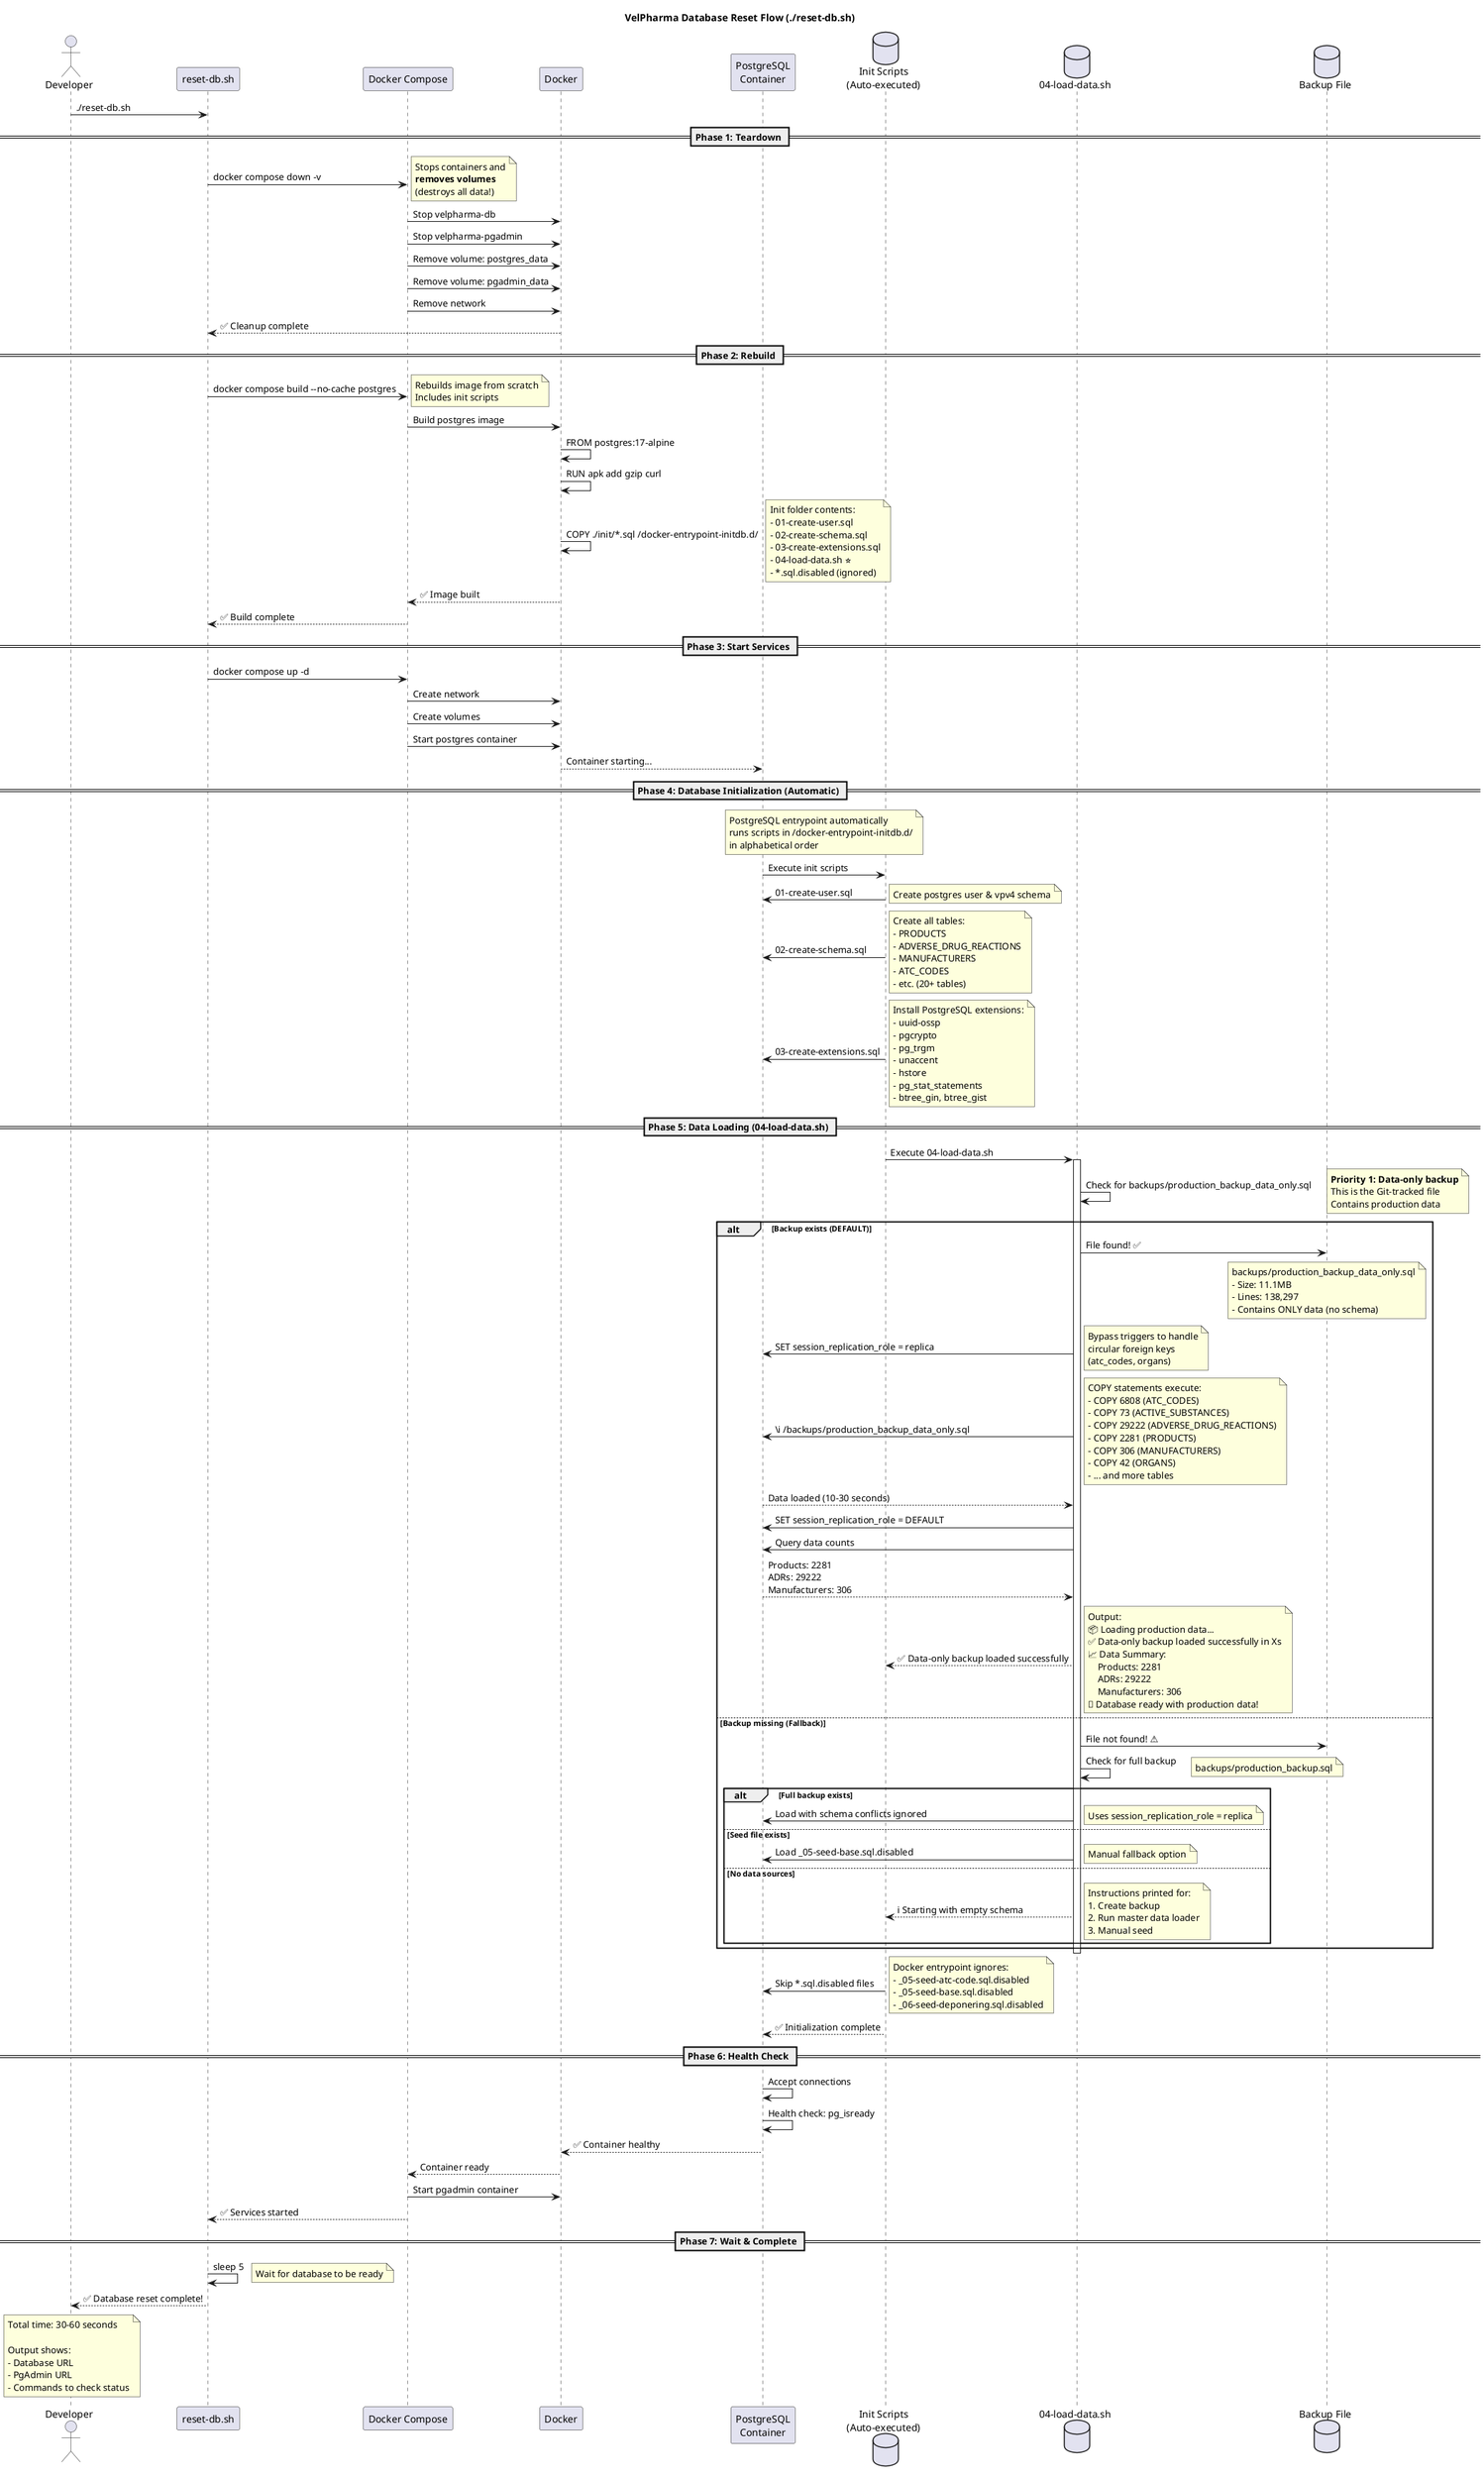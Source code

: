@startuml reset-db-sequence
title VelPharma Database Reset Flow (./reset-db.sh)

actor Developer
participant "reset-db.sh" as Script
participant "Docker Compose" as Compose
participant "Docker" as Docker
participant "PostgreSQL\nContainer" as Postgres
database "Init Scripts\n(Auto-executed)" as Init
database "04-load-data.sh" as Loader
database "Backup File" as Backup

Developer -> Script: ./reset-db.sh

== Phase 1: Teardown ==
Script -> Compose: docker compose down -v
note right
  Stops containers and
  **removes volumes**
  (destroys all data!)
end note
Compose -> Docker: Stop velpharma-db
Compose -> Docker: Stop velpharma-pgadmin
Compose -> Docker: Remove volume: postgres_data
Compose -> Docker: Remove volume: pgadmin_data
Compose -> Docker: Remove network
Docker --> Script: ✅ Cleanup complete

== Phase 2: Rebuild ==
Script -> Compose: docker compose build --no-cache postgres
note right
  Rebuilds image from scratch
  Includes init scripts
end note
Compose -> Docker: Build postgres image
Docker -> Docker: FROM postgres:17-alpine
Docker -> Docker: RUN apk add gzip curl
Docker -> Docker: COPY ./init/*.sql /docker-entrypoint-initdb.d/
note right
  Init folder contents:
  - 01-create-user.sql
  - 02-create-schema.sql
  - 03-create-extensions.sql
  - 04-load-data.sh ⭐
  - *.sql.disabled (ignored)
end note
Docker --> Compose: ✅ Image built
Compose --> Script: ✅ Build complete

== Phase 3: Start Services ==
Script -> Compose: docker compose up -d
Compose -> Docker: Create network
Compose -> Docker: Create volumes
Compose -> Docker: Start postgres container
Docker --> Postgres: Container starting...

== Phase 4: Database Initialization (Automatic) ==
note over Postgres, Init
  PostgreSQL entrypoint automatically
  runs scripts in /docker-entrypoint-initdb.d/
  in alphabetical order
end note

Postgres -> Init: Execute init scripts
Init -> Postgres: 01-create-user.sql
note right: Create postgres user & vpv4 schema
Init -> Postgres: 02-create-schema.sql
note right
  Create all tables:
  - PRODUCTS
  - ADVERSE_DRUG_REACTIONS
  - MANUFACTURERS
  - ATC_CODES
  - etc. (20+ tables)
end note
Init -> Postgres: 03-create-extensions.sql
note right
  Install PostgreSQL extensions:
  - uuid-ossp
  - pgcrypto
  - pg_trgm
  - unaccent
  - hstore
  - pg_stat_statements
  - btree_gin, btree_gist
end note

== Phase 5: Data Loading (04-load-data.sh) ==
Init -> Loader: Execute 04-load-data.sh
activate Loader

Loader -> Loader: Check for backups/production_backup_data_only.sql
note right
  **Priority 1: Data-only backup**
  This is the Git-tracked file
  Contains production data
end note

alt Backup exists (DEFAULT)
    Loader -> Backup: File found! ✅
    note over Backup
      backups/production_backup_data_only.sql
      - Size: 11.1MB
      - Lines: 138,297
      - Contains ONLY data (no schema)
    end note

    Loader -> Postgres: SET session_replication_role = replica
    note right
      Bypass triggers to handle
      circular foreign keys
      (atc_codes, organs)
    end note

    Loader -> Postgres: \\i /backups/production_backup_data_only.sql
    note right
      COPY statements execute:
      - COPY 6808 (ATC_CODES)
      - COPY 73 (ACTIVE_SUBSTANCES)
      - COPY 29222 (ADVERSE_DRUG_REACTIONS)
      - COPY 2281 (PRODUCTS)
      - COPY 306 (MANUFACTURERS)
      - COPY 42 (ORGANS)
      - ... and more tables
    end note

    Postgres --> Loader: Data loaded (10-30 seconds)

    Loader -> Postgres: SET session_replication_role = DEFAULT

    Loader -> Postgres: Query data counts
    Postgres --> Loader: Products: 2281\nADRs: 29222\nManufacturers: 306

    Loader --> Init: ✅ Data-only backup loaded successfully
    note right
      Output:
      📦 Loading production data...
      ✅ Data-only backup loaded successfully in Xs
      📈 Data Summary:
          Products: 2281
          ADRs: 29222
          Manufacturers: 306
      🎉 Database ready with production data!
    end note

else Backup missing (Fallback)
    Loader -> Backup: File not found! ⚠️
    Loader -> Loader: Check for full backup
    note right: backups/production_backup.sql

    alt Full backup exists
        Loader -> Postgres: Load with schema conflicts ignored
        note right: Uses session_replication_role = replica
    else Seed file exists
        Loader -> Postgres: Load _05-seed-base.sql.disabled
        note right: Manual fallback option
    else No data sources
        Loader --> Init: ℹ️ Starting with empty schema
        note right
          Instructions printed for:
          1. Create backup
          2. Run master data loader
          3. Manual seed
        end note
    end
end

deactivate Loader

Init -> Postgres: Skip *.sql.disabled files
note right
  Docker entrypoint ignores:
  - _05-seed-atc-code.sql.disabled
  - _05-seed-base.sql.disabled
  - _06-seed-deponering.sql.disabled
end note

Init --> Postgres: ✅ Initialization complete

== Phase 6: Health Check ==
Postgres -> Postgres: Accept connections
Postgres -> Postgres: Health check: pg_isready
Postgres --> Docker: ✅ Container healthy

Docker --> Compose: Container ready
Compose -> Docker: Start pgadmin container
Compose --> Script: ✅ Services started

== Phase 7: Wait & Complete ==
Script -> Script: sleep 5
note right: Wait for database to be ready
Script --> Developer: ✅ Database reset complete!

note over Developer
  Total time: 30-60 seconds

  Output shows:
  - Database URL
  - PgAdmin URL
  - Commands to check status
end note

@enduml

